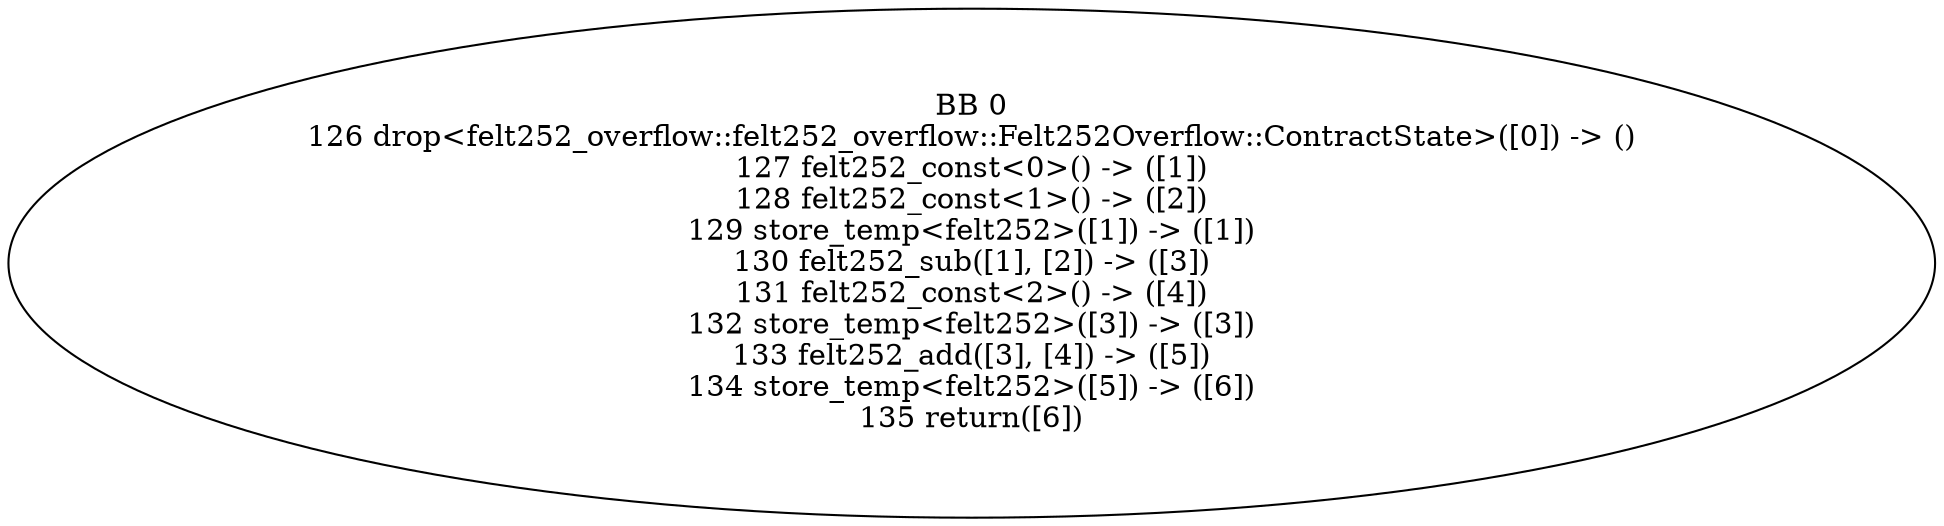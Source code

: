 digraph "felt252_overflow_felt252_overflow_Felt252Overflow_bad_add_uncontrolled.dot" {
    0[label="BB 0
126 drop<felt252_overflow::felt252_overflow::Felt252Overflow::ContractState>([0]) -> ()
127 felt252_const<0>() -> ([1])
128 felt252_const<1>() -> ([2])
129 store_temp<felt252>([1]) -> ([1])
130 felt252_sub([1], [2]) -> ([3])
131 felt252_const<2>() -> ([4])
132 store_temp<felt252>([3]) -> ([3])
133 felt252_add([3], [4]) -> ([5])
134 store_temp<felt252>([5]) -> ([6])
135 return([6])
"]
}